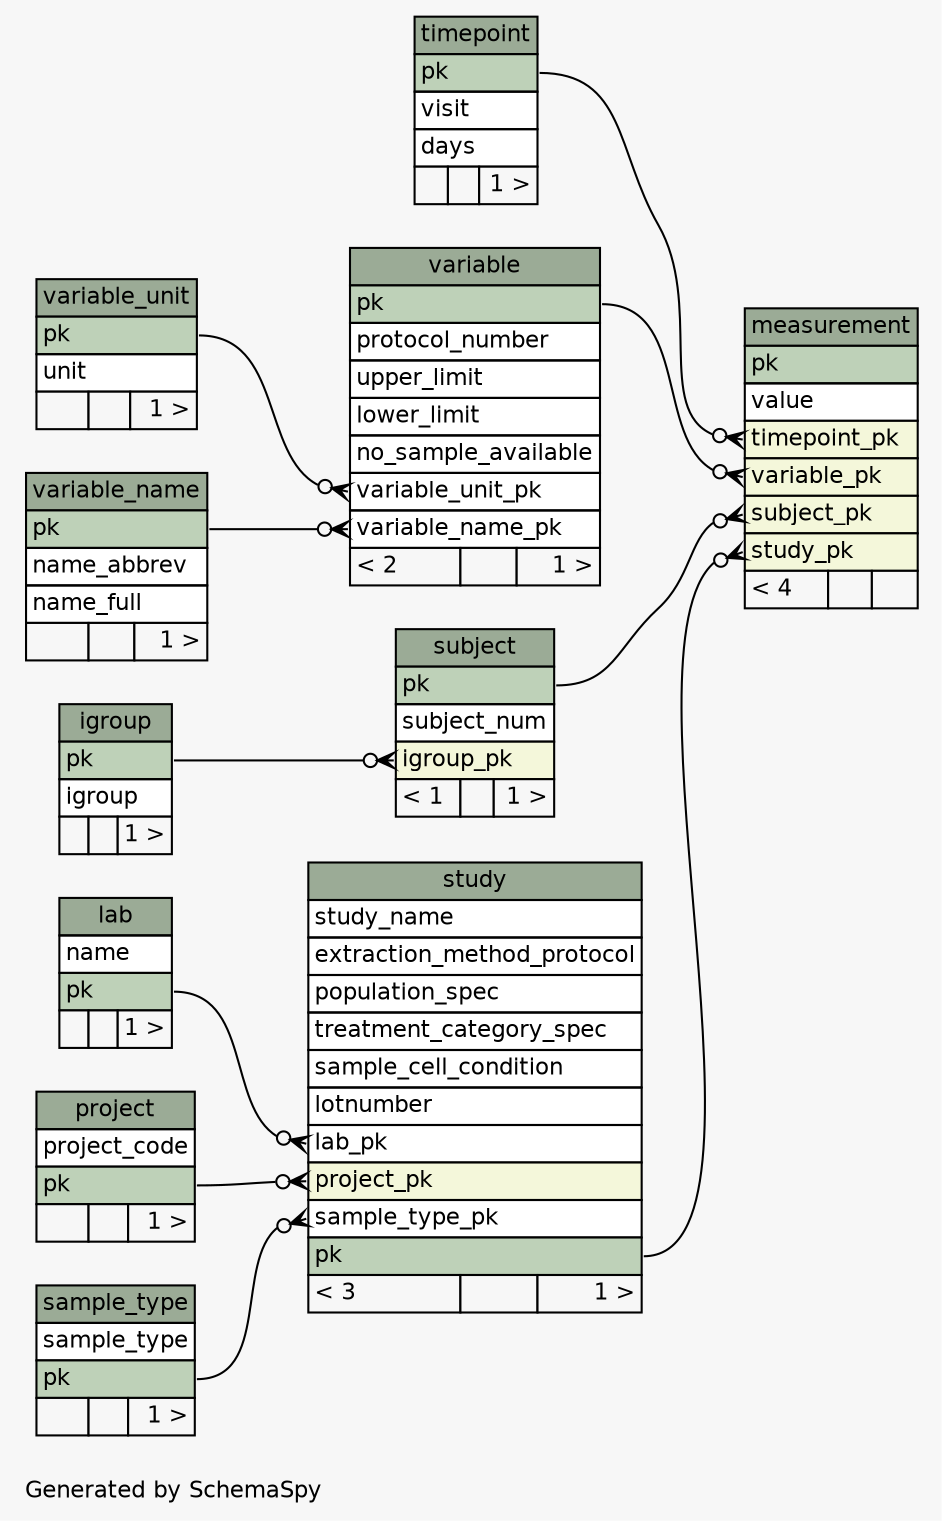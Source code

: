 // dot 2.38.0 on Mac OS X 10.11.5
// SchemaSpy rev 590
digraph "largeRelationshipsDiagram" {
  graph [
    rankdir="RL"
    bgcolor="#f7f7f7"
    label="\nGenerated by SchemaSpy"
    labeljust="l"
    nodesep="0.18"
    ranksep="0.46"
    fontname="Helvetica"
    fontsize="11"
  ];
  node [
    fontname="Helvetica"
    fontsize="11"
    shape="plaintext"
  ];
  edge [
    arrowsize="0.8"
  ];
  "igroup" [
    label=<
    <TABLE BORDER="0" CELLBORDER="1" CELLSPACING="0" BGCOLOR="#ffffff">
      <TR><TD COLSPAN="3" BGCOLOR="#9bab96" ALIGN="CENTER">igroup</TD></TR>
      <TR><TD PORT="pk" COLSPAN="3" BGCOLOR="#bed1b8" ALIGN="LEFT">pk</TD></TR>
      <TR><TD PORT="igroup" COLSPAN="3" ALIGN="LEFT">igroup</TD></TR>
      <TR><TD ALIGN="LEFT" BGCOLOR="#f7f7f7">  </TD><TD ALIGN="RIGHT" BGCOLOR="#f7f7f7">  </TD><TD ALIGN="RIGHT" BGCOLOR="#f7f7f7">1 &gt;</TD></TR>
    </TABLE>>
    URL="tables/igroup.html"
    tooltip="igroup"
  ];
  "lab" [
    label=<
    <TABLE BORDER="0" CELLBORDER="1" CELLSPACING="0" BGCOLOR="#ffffff">
      <TR><TD COLSPAN="3" BGCOLOR="#9bab96" ALIGN="CENTER">lab</TD></TR>
      <TR><TD PORT="name" COLSPAN="3" ALIGN="LEFT">name</TD></TR>
      <TR><TD PORT="pk" COLSPAN="3" BGCOLOR="#bed1b8" ALIGN="LEFT">pk</TD></TR>
      <TR><TD ALIGN="LEFT" BGCOLOR="#f7f7f7">  </TD><TD ALIGN="RIGHT" BGCOLOR="#f7f7f7">  </TD><TD ALIGN="RIGHT" BGCOLOR="#f7f7f7">1 &gt;</TD></TR>
    </TABLE>>
    URL="tables/lab.html"
    tooltip="lab"
  ];
  "measurement" [
    label=<
    <TABLE BORDER="0" CELLBORDER="1" CELLSPACING="0" BGCOLOR="#ffffff">
      <TR><TD COLSPAN="3" BGCOLOR="#9bab96" ALIGN="CENTER">measurement</TD></TR>
      <TR><TD PORT="pk" COLSPAN="3" BGCOLOR="#bed1b8" ALIGN="LEFT">pk</TD></TR>
      <TR><TD PORT="value" COLSPAN="3" ALIGN="LEFT">value</TD></TR>
      <TR><TD PORT="timepoint_pk" COLSPAN="3" BGCOLOR="#f4f7da" ALIGN="LEFT">timepoint_pk</TD></TR>
      <TR><TD PORT="variable_pk" COLSPAN="3" BGCOLOR="#f4f7da" ALIGN="LEFT">variable_pk</TD></TR>
      <TR><TD PORT="subject_pk" COLSPAN="3" BGCOLOR="#f4f7da" ALIGN="LEFT">subject_pk</TD></TR>
      <TR><TD PORT="study_pk" COLSPAN="3" BGCOLOR="#f4f7da" ALIGN="LEFT">study_pk</TD></TR>
      <TR><TD ALIGN="LEFT" BGCOLOR="#f7f7f7">&lt; 4</TD><TD ALIGN="RIGHT" BGCOLOR="#f7f7f7">  </TD><TD ALIGN="RIGHT" BGCOLOR="#f7f7f7">  </TD></TR>
    </TABLE>>
    URL="tables/measurement.html"
    tooltip="measurement"
  ];
  "project" [
    label=<
    <TABLE BORDER="0" CELLBORDER="1" CELLSPACING="0" BGCOLOR="#ffffff">
      <TR><TD COLSPAN="3" BGCOLOR="#9bab96" ALIGN="CENTER">project</TD></TR>
      <TR><TD PORT="project_code" COLSPAN="3" ALIGN="LEFT">project_code</TD></TR>
      <TR><TD PORT="pk" COLSPAN="3" BGCOLOR="#bed1b8" ALIGN="LEFT">pk</TD></TR>
      <TR><TD ALIGN="LEFT" BGCOLOR="#f7f7f7">  </TD><TD ALIGN="RIGHT" BGCOLOR="#f7f7f7">  </TD><TD ALIGN="RIGHT" BGCOLOR="#f7f7f7">1 &gt;</TD></TR>
    </TABLE>>
    URL="tables/project.html"
    tooltip="project"
  ];
  "sample_type" [
    label=<
    <TABLE BORDER="0" CELLBORDER="1" CELLSPACING="0" BGCOLOR="#ffffff">
      <TR><TD COLSPAN="3" BGCOLOR="#9bab96" ALIGN="CENTER">sample_type</TD></TR>
      <TR><TD PORT="sample_type" COLSPAN="3" ALIGN="LEFT">sample_type</TD></TR>
      <TR><TD PORT="pk" COLSPAN="3" BGCOLOR="#bed1b8" ALIGN="LEFT">pk</TD></TR>
      <TR><TD ALIGN="LEFT" BGCOLOR="#f7f7f7">  </TD><TD ALIGN="RIGHT" BGCOLOR="#f7f7f7">  </TD><TD ALIGN="RIGHT" BGCOLOR="#f7f7f7">1 &gt;</TD></TR>
    </TABLE>>
    URL="tables/sample_type.html"
    tooltip="sample_type"
  ];
  "study" [
    label=<
    <TABLE BORDER="0" CELLBORDER="1" CELLSPACING="0" BGCOLOR="#ffffff">
      <TR><TD COLSPAN="3" BGCOLOR="#9bab96" ALIGN="CENTER">study</TD></TR>
      <TR><TD PORT="study_name" COLSPAN="3" ALIGN="LEFT">study_name</TD></TR>
      <TR><TD PORT="extraction_method_protocol" COLSPAN="3" ALIGN="LEFT">extraction_method_protocol</TD></TR>
      <TR><TD PORT="population_spec" COLSPAN="3" ALIGN="LEFT">population_spec</TD></TR>
      <TR><TD PORT="treatment_category_spec" COLSPAN="3" ALIGN="LEFT">treatment_category_spec</TD></TR>
      <TR><TD PORT="sample_cell_condition" COLSPAN="3" ALIGN="LEFT">sample_cell_condition</TD></TR>
      <TR><TD PORT="lotnumber" COLSPAN="3" ALIGN="LEFT">lotnumber</TD></TR>
      <TR><TD PORT="lab_pk" COLSPAN="3" ALIGN="LEFT">lab_pk</TD></TR>
      <TR><TD PORT="project_pk" COLSPAN="3" BGCOLOR="#f4f7da" ALIGN="LEFT">project_pk</TD></TR>
      <TR><TD PORT="sample_type_pk" COLSPAN="3" ALIGN="LEFT">sample_type_pk</TD></TR>
      <TR><TD PORT="pk" COLSPAN="3" BGCOLOR="#bed1b8" ALIGN="LEFT">pk</TD></TR>
      <TR><TD ALIGN="LEFT" BGCOLOR="#f7f7f7">&lt; 3</TD><TD ALIGN="RIGHT" BGCOLOR="#f7f7f7">  </TD><TD ALIGN="RIGHT" BGCOLOR="#f7f7f7">1 &gt;</TD></TR>
    </TABLE>>
    URL="tables/study.html"
    tooltip="study"
  ];
  "subject" [
    label=<
    <TABLE BORDER="0" CELLBORDER="1" CELLSPACING="0" BGCOLOR="#ffffff">
      <TR><TD COLSPAN="3" BGCOLOR="#9bab96" ALIGN="CENTER">subject</TD></TR>
      <TR><TD PORT="pk" COLSPAN="3" BGCOLOR="#bed1b8" ALIGN="LEFT">pk</TD></TR>
      <TR><TD PORT="subject_num" COLSPAN="3" ALIGN="LEFT">subject_num</TD></TR>
      <TR><TD PORT="igroup_pk" COLSPAN="3" BGCOLOR="#f4f7da" ALIGN="LEFT">igroup_pk</TD></TR>
      <TR><TD ALIGN="LEFT" BGCOLOR="#f7f7f7">&lt; 1</TD><TD ALIGN="RIGHT" BGCOLOR="#f7f7f7">  </TD><TD ALIGN="RIGHT" BGCOLOR="#f7f7f7">1 &gt;</TD></TR>
    </TABLE>>
    URL="tables/subject.html"
    tooltip="subject"
  ];
  "timepoint" [
    label=<
    <TABLE BORDER="0" CELLBORDER="1" CELLSPACING="0" BGCOLOR="#ffffff">
      <TR><TD COLSPAN="3" BGCOLOR="#9bab96" ALIGN="CENTER">timepoint</TD></TR>
      <TR><TD PORT="pk" COLSPAN="3" BGCOLOR="#bed1b8" ALIGN="LEFT">pk</TD></TR>
      <TR><TD PORT="visit" COLSPAN="3" ALIGN="LEFT">visit</TD></TR>
      <TR><TD PORT="days" COLSPAN="3" ALIGN="LEFT">days</TD></TR>
      <TR><TD ALIGN="LEFT" BGCOLOR="#f7f7f7">  </TD><TD ALIGN="RIGHT" BGCOLOR="#f7f7f7">  </TD><TD ALIGN="RIGHT" BGCOLOR="#f7f7f7">1 &gt;</TD></TR>
    </TABLE>>
    URL="tables/timepoint.html"
    tooltip="timepoint"
  ];
  "variable" [
    label=<
    <TABLE BORDER="0" CELLBORDER="1" CELLSPACING="0" BGCOLOR="#ffffff">
      <TR><TD COLSPAN="3" BGCOLOR="#9bab96" ALIGN="CENTER">variable</TD></TR>
      <TR><TD PORT="pk" COLSPAN="3" BGCOLOR="#bed1b8" ALIGN="LEFT">pk</TD></TR>
      <TR><TD PORT="protocol_number" COLSPAN="3" ALIGN="LEFT">protocol_number</TD></TR>
      <TR><TD PORT="upper_limit" COLSPAN="3" ALIGN="LEFT">upper_limit</TD></TR>
      <TR><TD PORT="lower_limit" COLSPAN="3" ALIGN="LEFT">lower_limit</TD></TR>
      <TR><TD PORT="no_sample_available" COLSPAN="3" ALIGN="LEFT">no_sample_available</TD></TR>
      <TR><TD PORT="variable_unit_pk" COLSPAN="3" ALIGN="LEFT">variable_unit_pk</TD></TR>
      <TR><TD PORT="variable_name_pk" COLSPAN="3" ALIGN="LEFT">variable_name_pk</TD></TR>
      <TR><TD ALIGN="LEFT" BGCOLOR="#f7f7f7">&lt; 2</TD><TD ALIGN="RIGHT" BGCOLOR="#f7f7f7">  </TD><TD ALIGN="RIGHT" BGCOLOR="#f7f7f7">1 &gt;</TD></TR>
    </TABLE>>
    URL="tables/variable.html"
    tooltip="variable"
  ];
  "variable_name" [
    label=<
    <TABLE BORDER="0" CELLBORDER="1" CELLSPACING="0" BGCOLOR="#ffffff">
      <TR><TD COLSPAN="3" BGCOLOR="#9bab96" ALIGN="CENTER">variable_name</TD></TR>
      <TR><TD PORT="pk" COLSPAN="3" BGCOLOR="#bed1b8" ALIGN="LEFT">pk</TD></TR>
      <TR><TD PORT="name_abbrev" COLSPAN="3" ALIGN="LEFT">name_abbrev</TD></TR>
      <TR><TD PORT="name_full" COLSPAN="3" ALIGN="LEFT">name_full</TD></TR>
      <TR><TD ALIGN="LEFT" BGCOLOR="#f7f7f7">  </TD><TD ALIGN="RIGHT" BGCOLOR="#f7f7f7">  </TD><TD ALIGN="RIGHT" BGCOLOR="#f7f7f7">1 &gt;</TD></TR>
    </TABLE>>
    URL="tables/variable_name.html"
    tooltip="variable_name"
  ];
  "variable_unit" [
    label=<
    <TABLE BORDER="0" CELLBORDER="1" CELLSPACING="0" BGCOLOR="#ffffff">
      <TR><TD COLSPAN="3" BGCOLOR="#9bab96" ALIGN="CENTER">variable_unit</TD></TR>
      <TR><TD PORT="pk" COLSPAN="3" BGCOLOR="#bed1b8" ALIGN="LEFT">pk</TD></TR>
      <TR><TD PORT="unit" COLSPAN="3" ALIGN="LEFT">unit</TD></TR>
      <TR><TD ALIGN="LEFT" BGCOLOR="#f7f7f7">  </TD><TD ALIGN="RIGHT" BGCOLOR="#f7f7f7">  </TD><TD ALIGN="RIGHT" BGCOLOR="#f7f7f7">1 &gt;</TD></TR>
    </TABLE>>
    URL="tables/variable_unit.html"
    tooltip="variable_unit"
  ];
  "measurement":"study_pk":w -> "study":"pk":e [arrowhead=none dir=back arrowtail=crowodot];
  "measurement":"subject_pk":w -> "subject":"pk":e [arrowhead=none dir=back arrowtail=crowodot];
  "measurement":"timepoint_pk":w -> "timepoint":"pk":e [arrowhead=none dir=back arrowtail=crowodot];
  "measurement":"variable_pk":w -> "variable":"pk":e [arrowhead=none dir=back arrowtail=crowodot];
  "study":"lab_pk":w -> "lab":"pk":e [arrowhead=none dir=back arrowtail=crowodot];
  "study":"project_pk":w -> "project":"pk":e [arrowhead=none dir=back arrowtail=crowodot];
  "study":"sample_type_pk":w -> "sample_type":"pk":e [arrowhead=none dir=back arrowtail=crowodot];
  "subject":"igroup_pk":w -> "igroup":"pk":e [arrowhead=none dir=back arrowtail=crowodot];
  "variable":"variable_name_pk":w -> "variable_name":"pk":e [arrowhead=none dir=back arrowtail=crowodot];
  "variable":"variable_unit_pk":w -> "variable_unit":"pk":e [arrowhead=none dir=back arrowtail=crowodot];
}
